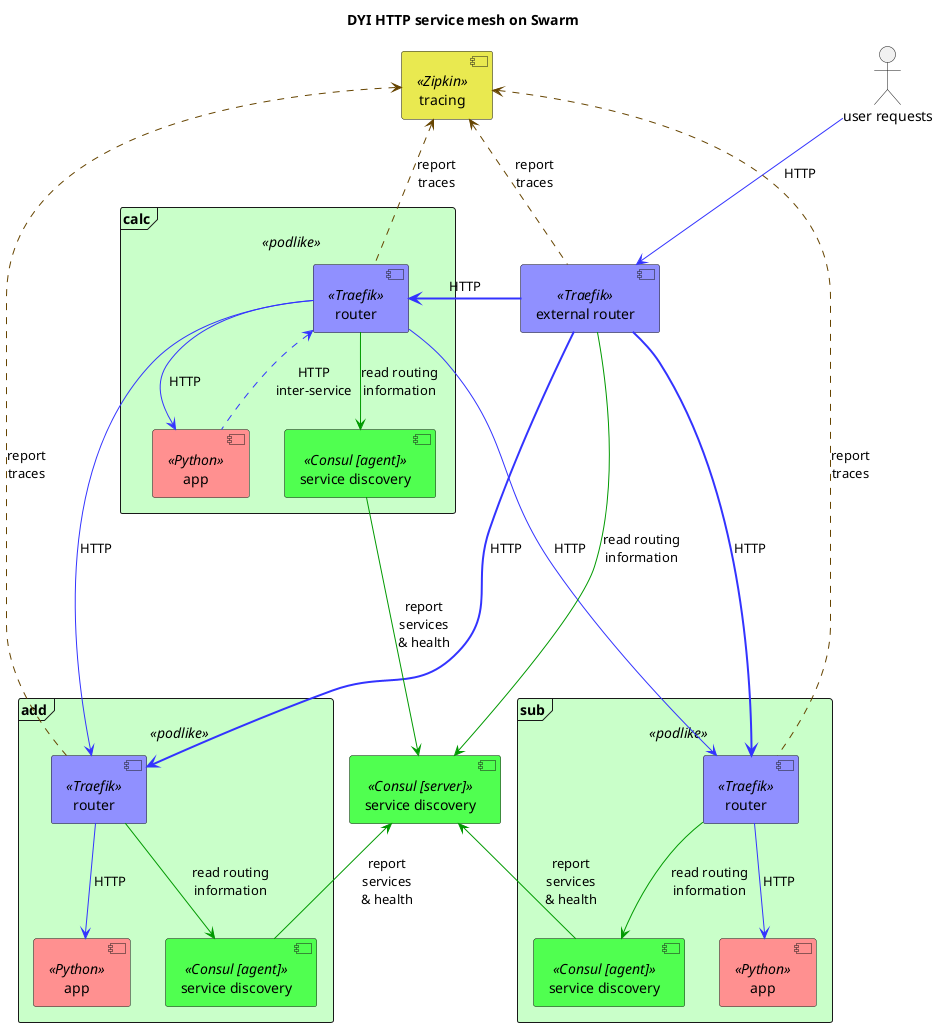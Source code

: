 @startuml

title DYI HTTP service mesh on Swarm

frame calc << podlike >> #c9ffc9 {
  [app] << Python >> as calc_app #ff9090
  [router] << Traefik >> as calc_router #9090ff
  [service discovery] << Consul [agent] >> as calc_sd #50ff50
  
  calc_router --> calc_sd #090 : read routing\ninformation
  calc_router --> calc_app #33f : HTTP
  calc_router <.. calc_app #33f : HTTP\ninter-service
}

frame add << podlike >> #c9ffc9 {
  [app] << Python >> as add_app #ff9090
  [router] << Traefik >> as add_router #9090ff
  [service discovery] << Consul [agent] >> as add_sd #50ff50
  
  add_router --> add_sd #090 : read routing\ninformation
  add_router --> add_app #33f : HTTP
}

frame sub << podlike >> #c9ffc9 {
  [app] << Python >> as sub_app #ff9090
  [router] << Traefik >> as sub_router #9090ff
  [service discovery] << Consul [agent] >> as sub_sd #50ff50
  
  sub_router --> sub_sd #090 : read routing\ninformation
  sub_router --> sub_app #33f : HTTP
}

[external router] << Traefik >> as router #9090ff
[service discovery] << Consul [server] >> as sd #50ff50
[tracing] << Zipkin >> as tracing #e9e950

actor "user requests" as usr

' communication flows:

usr --> router #33f : HTTP

router =l==> calc_router #33f : HTTP
router ====> add_router #33f : HTTP
router =r==> sub_router #33f : HTTP

calc_router --> add_router #33f : HTTP
calc_router --> sub_router #33f : HTTP

router .u.> tracing #640 : report\ntraces
calc_router .u.> tracing #640 : report\ntraces
add_router .u.> tracing #640 : report\ntraces
sub_router .u.> tracing #640 : report\ntraces

sd <-u--- router #090 : read routing\ninformation
sd <-u- calc_sd #090 : report\nservices\n& health
sd <-- add_sd #090 : report\nservices\n& health
sd <-- sub_sd #090 : report\nservices\n& health

@enduml